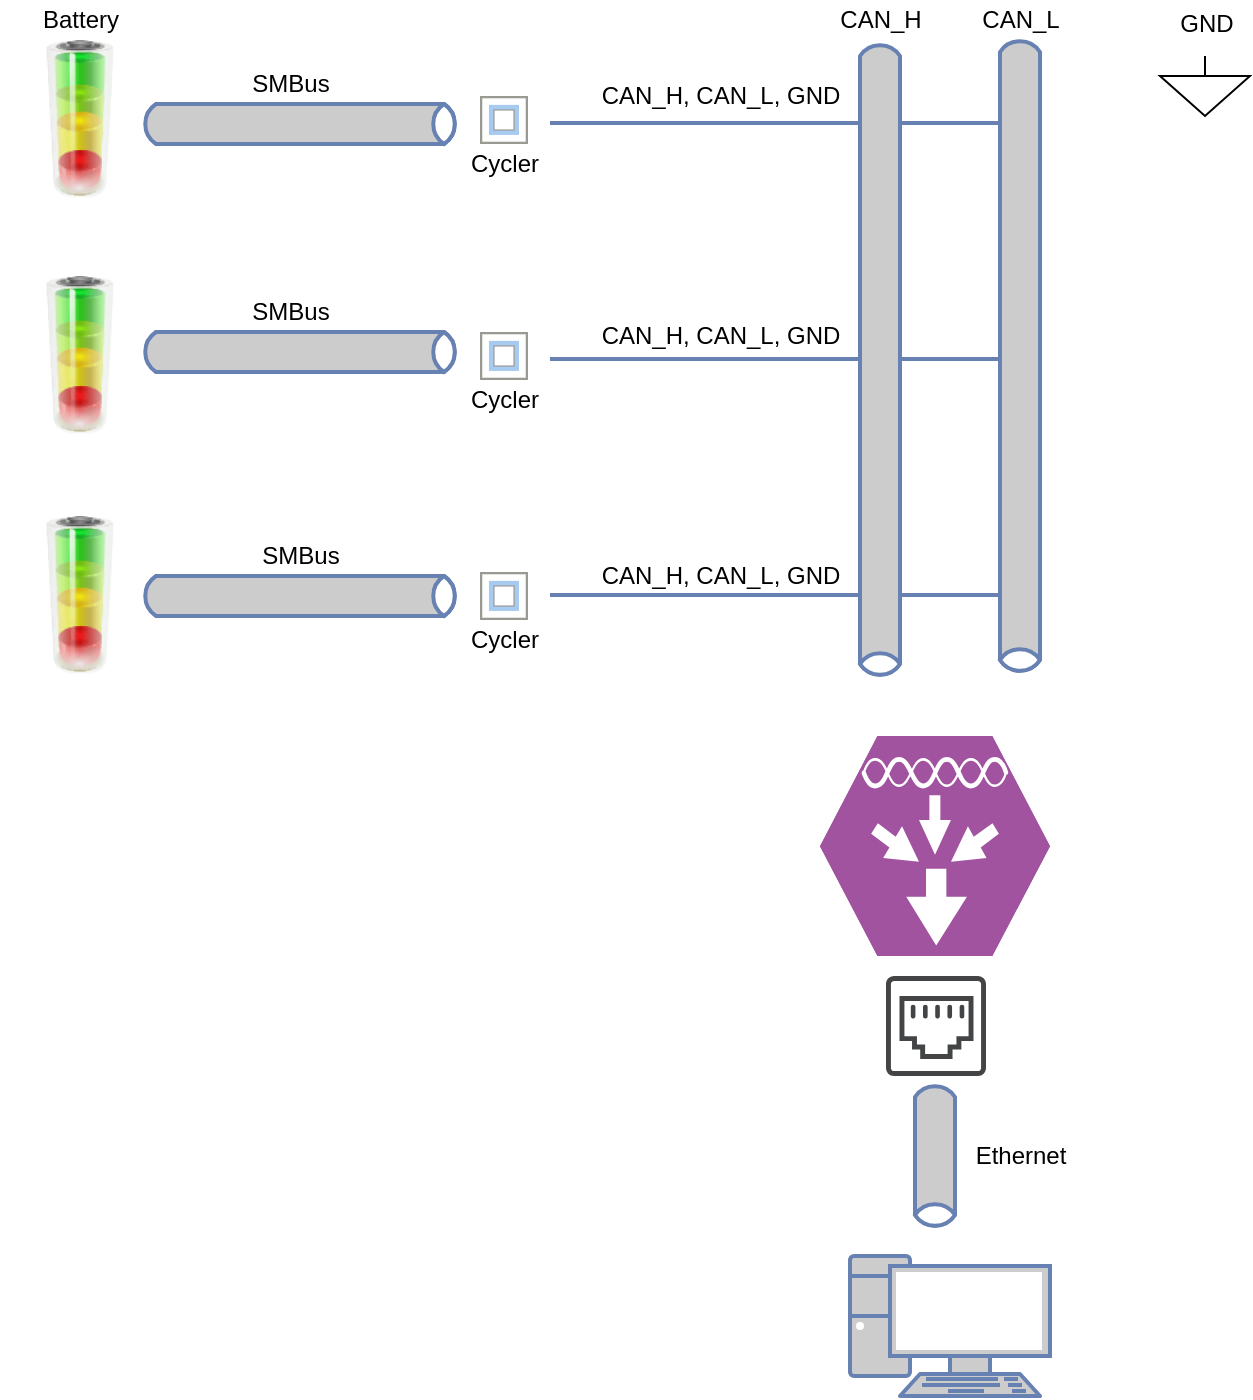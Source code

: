 <mxfile version="13.4.6" type="github">
  <diagram id="3He4Hd02jmimO1BY7AzF" name="Page-1">
    <mxGraphModel dx="782" dy="698" grid="1" gridSize="10" guides="1" tooltips="1" connect="1" arrows="1" fold="1" page="1" pageScale="1" pageWidth="850" pageHeight="1100" math="0" shadow="0">
      <root>
        <mxCell id="0" />
        <mxCell id="1" parent="0" />
        <mxCell id="7oue5vu6Khn2l55E_7nm-1" value="" style="verticalLabelPosition=bottom;aspect=fixed;html=1;verticalAlign=top;strokeColor=none;align=center;outlineConnect=0;shape=mxgraph.citrix.role_load_testing_controller;" vertex="1" parent="1">
          <mxGeometry x="270" y="110" width="24" height="24" as="geometry" />
        </mxCell>
        <mxCell id="7oue5vu6Khn2l55E_7nm-2" value="" style="image;html=1;image=img/lib/clip_art/general/Battery_allstates_128x128.png" vertex="1" parent="1">
          <mxGeometry x="30" y="82" width="80" height="80" as="geometry" />
        </mxCell>
        <mxCell id="7oue5vu6Khn2l55E_7nm-3" value="" style="image;html=1;image=img/lib/clip_art/general/Battery_allstates_128x128.png" vertex="1" parent="1">
          <mxGeometry x="30" y="200" width="80" height="80" as="geometry" />
        </mxCell>
        <mxCell id="7oue5vu6Khn2l55E_7nm-4" value="" style="image;html=1;image=img/lib/clip_art/general/Battery_allstates_128x128.png" vertex="1" parent="1">
          <mxGeometry x="30" y="320" width="80" height="80" as="geometry" />
        </mxCell>
        <mxCell id="7oue5vu6Khn2l55E_7nm-5" value="" style="verticalLabelPosition=bottom;aspect=fixed;html=1;verticalAlign=top;strokeColor=none;align=center;outlineConnect=0;shape=mxgraph.citrix.role_load_testing_controller;" vertex="1" parent="1">
          <mxGeometry x="270" y="228" width="24" height="24" as="geometry" />
        </mxCell>
        <mxCell id="7oue5vu6Khn2l55E_7nm-6" value="" style="verticalLabelPosition=bottom;aspect=fixed;html=1;verticalAlign=top;strokeColor=none;align=center;outlineConnect=0;shape=mxgraph.citrix.role_load_testing_controller;" vertex="1" parent="1">
          <mxGeometry x="270" y="348" width="24" height="24" as="geometry" />
        </mxCell>
        <mxCell id="7oue5vu6Khn2l55E_7nm-7" value="" style="html=1;outlineConnect=0;fillColor=#CCCCCC;strokeColor=#6881B3;gradientColor=none;gradientDirection=north;strokeWidth=2;shape=mxgraph.networks.bus;gradientColor=none;gradientDirection=north;fontColor=#ffffff;perimeter=backbonePerimeter;backboneSize=20;" vertex="1" parent="1">
          <mxGeometry x="100" y="114" width="160" height="20" as="geometry" />
        </mxCell>
        <mxCell id="7oue5vu6Khn2l55E_7nm-8" value="" style="html=1;outlineConnect=0;fillColor=#CCCCCC;strokeColor=#6881B3;gradientColor=none;gradientDirection=north;strokeWidth=2;shape=mxgraph.networks.bus;gradientColor=none;gradientDirection=north;fontColor=#ffffff;perimeter=backbonePerimeter;backboneSize=20;" vertex="1" parent="1">
          <mxGeometry x="100" y="350" width="160" height="20" as="geometry" />
        </mxCell>
        <mxCell id="7oue5vu6Khn2l55E_7nm-9" value="" style="html=1;outlineConnect=0;fillColor=#CCCCCC;strokeColor=#6881B3;gradientColor=none;gradientDirection=north;strokeWidth=2;shape=mxgraph.networks.bus;gradientColor=none;gradientDirection=north;fontColor=#ffffff;perimeter=backbonePerimeter;backboneSize=20;" vertex="1" parent="1">
          <mxGeometry x="100" y="228" width="160" height="20" as="geometry" />
        </mxCell>
        <mxCell id="7oue5vu6Khn2l55E_7nm-49" value="" style="strokeColor=#6881B3;edgeStyle=none;rounded=0;endArrow=none;html=1;strokeWidth=2;" edge="1" parent="1" source="7oue5vu6Khn2l55E_7nm-64">
          <mxGeometry relative="1" as="geometry">
            <mxPoint x="560" y="124" as="sourcePoint" />
            <mxPoint x="305" y="123.5" as="targetPoint" />
            <Array as="points">
              <mxPoint x="355" y="123.5" />
            </Array>
          </mxGeometry>
        </mxCell>
        <mxCell id="7oue5vu6Khn2l55E_7nm-54" value="" style="strokeColor=#6881B3;edgeStyle=none;rounded=0;endArrow=none;html=1;strokeWidth=2;" edge="1" parent="1" source="7oue5vu6Khn2l55E_7nm-64">
          <mxGeometry relative="1" as="geometry">
            <mxPoint x="395" y="241.5" as="sourcePoint" />
            <mxPoint x="305" y="241.5" as="targetPoint" />
            <Array as="points">
              <mxPoint x="355" y="241.5" />
            </Array>
          </mxGeometry>
        </mxCell>
        <mxCell id="7oue5vu6Khn2l55E_7nm-55" value="" style="strokeColor=#6881B3;edgeStyle=none;rounded=0;endArrow=none;html=1;strokeWidth=2;" edge="1" parent="1" source="7oue5vu6Khn2l55E_7nm-64">
          <mxGeometry relative="1" as="geometry">
            <mxPoint x="395" y="359.5" as="sourcePoint" />
            <mxPoint x="305" y="359.5" as="targetPoint" />
            <Array as="points">
              <mxPoint x="355" y="359.5" />
            </Array>
          </mxGeometry>
        </mxCell>
        <mxCell id="2" value="SMBus&lt;br&gt;" style="text;html=1;align=center;verticalAlign=middle;resizable=0;points=[];autosize=1;" vertex="1" parent="1">
          <mxGeometry x="150" y="208" width="50" height="20" as="geometry" />
        </mxCell>
        <mxCell id="7oue5vu6Khn2l55E_7nm-59" value="SMBus&lt;br&gt;" style="text;html=1;align=center;verticalAlign=middle;resizable=0;points=[];autosize=1;" vertex="1" parent="1">
          <mxGeometry x="150" y="94" width="50" height="20" as="geometry" />
        </mxCell>
        <mxCell id="7oue5vu6Khn2l55E_7nm-60" value="SMBus&lt;br&gt;" style="text;html=1;align=center;verticalAlign=middle;resizable=0;points=[];autosize=1;" vertex="1" parent="1">
          <mxGeometry x="155" y="330" width="50" height="20" as="geometry" />
        </mxCell>
        <mxCell id="7oue5vu6Khn2l55E_7nm-61" value="CAN_H, CAN_L, GND&lt;br&gt;" style="text;html=1;align=center;verticalAlign=middle;resizable=0;points=[];autosize=1;" vertex="1" parent="1">
          <mxGeometry x="320" y="100" width="140" height="20" as="geometry" />
        </mxCell>
        <mxCell id="7oue5vu6Khn2l55E_7nm-62" value="CAN_H, CAN_L, GND&lt;br&gt;" style="text;html=1;align=center;verticalAlign=middle;resizable=0;points=[];autosize=1;" vertex="1" parent="1">
          <mxGeometry x="320" y="220" width="140" height="20" as="geometry" />
        </mxCell>
        <mxCell id="7oue5vu6Khn2l55E_7nm-63" value="CAN_H, CAN_L, GND&lt;br&gt;" style="text;html=1;align=center;verticalAlign=middle;resizable=0;points=[];autosize=1;" vertex="1" parent="1">
          <mxGeometry x="320" y="340" width="140" height="20" as="geometry" />
        </mxCell>
        <mxCell id="7oue5vu6Khn2l55E_7nm-64" value="" style="html=1;outlineConnect=0;fillColor=#CCCCCC;strokeColor=#6881B3;gradientColor=none;gradientDirection=north;strokeWidth=2;shape=mxgraph.networks.bus;gradientColor=none;gradientDirection=north;fontColor=#ffffff;perimeter=backbonePerimeter;backboneSize=20;rotation=90;" vertex="1" parent="1">
          <mxGeometry x="380" y="230" width="320" height="20" as="geometry" />
        </mxCell>
        <mxCell id="7oue5vu6Khn2l55E_7nm-22" value="" style="html=1;fillColor=#CCCCCC;strokeColor=#6881B3;gradientColor=none;gradientDirection=north;strokeWidth=2;shape=mxgraph.networks.bus;gradientColor=none;gradientDirection=north;fontColor=#ffffff;perimeter=backbonePerimeter;backboneSize=20;rotation=90;" vertex="1" parent="1">
          <mxGeometry x="310" y="232" width="320" height="20" as="geometry" />
        </mxCell>
        <mxCell id="7oue5vu6Khn2l55E_7nm-65" value="Cycler&lt;br&gt;" style="text;html=1;align=center;verticalAlign=middle;resizable=0;points=[];autosize=1;" vertex="1" parent="1">
          <mxGeometry x="257" y="134" width="50" height="20" as="geometry" />
        </mxCell>
        <mxCell id="7oue5vu6Khn2l55E_7nm-66" value="Cycler&lt;br&gt;" style="text;html=1;align=center;verticalAlign=middle;resizable=0;points=[];autosize=1;" vertex="1" parent="1">
          <mxGeometry x="257" y="252" width="50" height="20" as="geometry" />
        </mxCell>
        <mxCell id="7oue5vu6Khn2l55E_7nm-67" value="Cycler&lt;br&gt;" style="text;html=1;align=center;verticalAlign=middle;resizable=0;points=[];autosize=1;" vertex="1" parent="1">
          <mxGeometry x="257" y="372" width="50" height="20" as="geometry" />
        </mxCell>
        <mxCell id="7oue5vu6Khn2l55E_7nm-68" value="Battery&lt;br&gt;" style="text;html=1;align=center;verticalAlign=middle;resizable=0;points=[];autosize=1;" vertex="1" parent="1">
          <mxGeometry x="45" y="62" width="50" height="20" as="geometry" />
        </mxCell>
        <mxCell id="7oue5vu6Khn2l55E_7nm-69" value="" style="pointerEvents=1;verticalLabelPosition=bottom;shadow=0;dashed=0;align=center;html=1;verticalAlign=top;shape=mxgraph.electrical.signal_sources.signal_ground;" vertex="1" parent="1">
          <mxGeometry x="610" y="90" width="45" height="30" as="geometry" />
        </mxCell>
        <mxCell id="7oue5vu6Khn2l55E_7nm-70" value="GND&lt;br&gt;" style="text;html=1;align=center;verticalAlign=middle;resizable=0;points=[];autosize=1;" vertex="1" parent="1">
          <mxGeometry x="612.5" y="64" width="40" height="20" as="geometry" />
        </mxCell>
        <mxCell id="7oue5vu6Khn2l55E_7nm-71" value="CAN_H&lt;br&gt;" style="text;html=1;align=center;verticalAlign=middle;resizable=0;points=[];autosize=1;" vertex="1" parent="1">
          <mxGeometry x="440" y="62" width="60" height="20" as="geometry" />
        </mxCell>
        <mxCell id="7oue5vu6Khn2l55E_7nm-72" value="CAN_L&lt;br&gt;" style="text;html=1;align=center;verticalAlign=middle;resizable=0;points=[];autosize=1;" vertex="1" parent="1">
          <mxGeometry x="510" y="62" width="60" height="20" as="geometry" />
        </mxCell>
        <mxCell id="7oue5vu6Khn2l55E_7nm-75" value="" style="verticalLabelPosition=bottom;html=1;fillColor=#A153A0;strokeColor=#ffffff;verticalAlign=top;align=center;points=[[0,0.5,0],[0.125,0.25,0],[0.25,0,0],[0.5,0,0],[0.75,0,0],[0.875,0.25,0],[1,0.5,0],[0.875,0.75,0],[0.75,1,0],[0.5,1,0],[0.125,0.75,0]];pointerEvents=1;shape=mxgraph.cisco_safe.compositeIcon;bgIcon=mxgraph.cisco_safe.design.blank_device;resIcon=mxgraph.cisco_safe.design.wlan_controller;rotation=-180;" vertex="1" parent="1">
          <mxGeometry x="440" y="430" width="115" height="110" as="geometry" />
        </mxCell>
        <mxCell id="7oue5vu6Khn2l55E_7nm-76" value="" style="pointerEvents=1;shadow=0;dashed=0;html=1;strokeColor=none;fillColor=#434445;aspect=fixed;labelPosition=center;verticalLabelPosition=bottom;verticalAlign=top;align=center;outlineConnect=0;shape=mxgraph.vvd.ethernet_port;" vertex="1" parent="1">
          <mxGeometry x="473" y="550" width="50" height="50" as="geometry" />
        </mxCell>
        <mxCell id="7oue5vu6Khn2l55E_7nm-77" value="" style="fontColor=#0066CC;verticalAlign=top;verticalLabelPosition=bottom;labelPosition=center;align=center;html=1;outlineConnect=0;fillColor=#CCCCCC;strokeColor=#6881B3;gradientColor=none;gradientDirection=north;strokeWidth=2;shape=mxgraph.networks.pc;" vertex="1" parent="1">
          <mxGeometry x="455" y="690" width="100" height="70" as="geometry" />
        </mxCell>
        <mxCell id="7oue5vu6Khn2l55E_7nm-78" value="" style="html=1;outlineConnect=0;fillColor=#CCCCCC;strokeColor=#6881B3;gradientColor=none;gradientDirection=north;strokeWidth=2;shape=mxgraph.networks.bus;gradientColor=none;gradientDirection=north;fontColor=#ffffff;perimeter=backbonePerimeter;backboneSize=20;rotation=90;" vertex="1" parent="1">
          <mxGeometry x="460" y="630" width="75" height="20" as="geometry" />
        </mxCell>
        <mxCell id="7oue5vu6Khn2l55E_7nm-79" value="Ethernet&lt;br&gt;" style="text;html=1;align=center;verticalAlign=middle;resizable=0;points=[];autosize=1;" vertex="1" parent="1">
          <mxGeometry x="510" y="630" width="60" height="20" as="geometry" />
        </mxCell>
      </root>
    </mxGraphModel>
  </diagram>
</mxfile>
